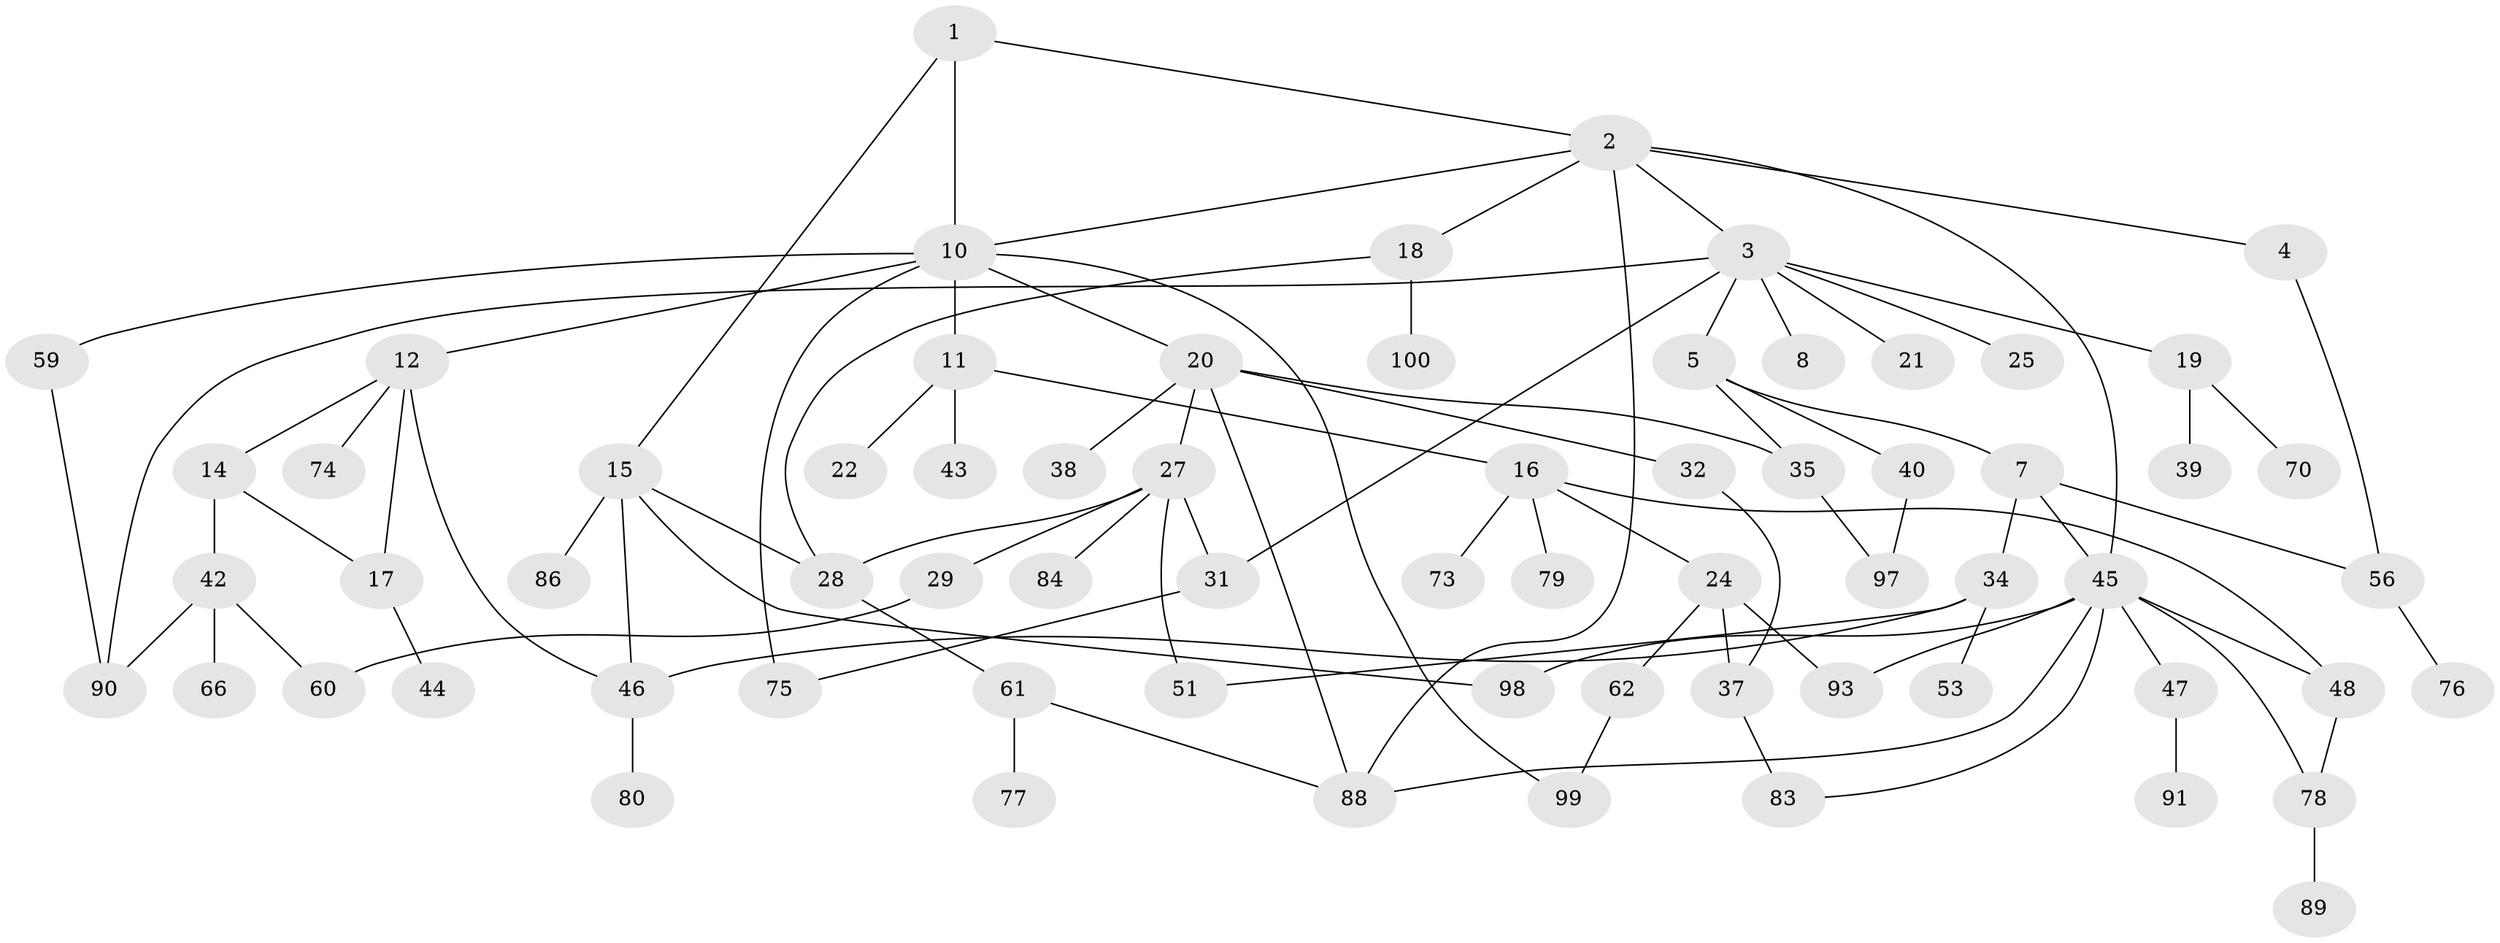 // original degree distribution, {3: 0.2, 7: 0.02, 5: 0.04, 2: 0.32, 9: 0.01, 4: 0.09, 1: 0.29, 6: 0.03}
// Generated by graph-tools (version 1.1) at 2025/54/02/21/25 11:54:43]
// undirected, 68 vertices, 93 edges
graph export_dot {
graph [start="1"]
  node [color=gray90,style=filled];
  1;
  2 [super="+23"];
  3 [super="+6"];
  4;
  5 [super="+26"];
  7 [super="+9"];
  8 [super="+13"];
  10 [super="+55"];
  11;
  12 [super="+49"];
  14;
  15 [super="+33"];
  16 [super="+95"];
  17 [super="+54"];
  18 [super="+68"];
  19 [super="+30"];
  20 [super="+82"];
  21;
  22 [super="+36"];
  24;
  25;
  27 [super="+96"];
  28;
  29 [super="+58"];
  31 [super="+50"];
  32;
  34 [super="+64"];
  35 [super="+52"];
  37 [super="+81"];
  38 [super="+67"];
  39;
  40 [super="+41"];
  42 [super="+57"];
  43;
  44;
  45 [super="+92"];
  46 [super="+63"];
  47;
  48;
  51;
  53 [super="+87"];
  56 [super="+69"];
  59 [super="+72"];
  60;
  61 [super="+65"];
  62 [super="+71"];
  66;
  70;
  73;
  74;
  75;
  76;
  77;
  78 [super="+85"];
  79;
  80;
  83;
  84;
  86;
  88 [super="+94"];
  89;
  90;
  91;
  93;
  97;
  98;
  99;
  100;
  1 -- 2;
  1 -- 10;
  1 -- 15;
  2 -- 3;
  2 -- 4;
  2 -- 18;
  2 -- 88;
  2 -- 45;
  2 -- 10;
  3 -- 5;
  3 -- 31;
  3 -- 90;
  3 -- 19;
  3 -- 21;
  3 -- 8;
  3 -- 25;
  4 -- 56;
  5 -- 7;
  5 -- 35;
  5 -- 40;
  7 -- 56;
  7 -- 34;
  7 -- 45;
  10 -- 11;
  10 -- 12;
  10 -- 20;
  10 -- 59;
  10 -- 75;
  10 -- 99;
  11 -- 16;
  11 -- 22;
  11 -- 43;
  12 -- 14;
  12 -- 46;
  12 -- 74;
  12 -- 17;
  14 -- 17;
  14 -- 42;
  15 -- 86;
  15 -- 98;
  15 -- 28;
  15 -- 46;
  16 -- 24;
  16 -- 48;
  16 -- 73;
  16 -- 79;
  17 -- 44;
  18 -- 28;
  18 -- 100;
  19 -- 70;
  19 -- 39;
  20 -- 27;
  20 -- 32;
  20 -- 38;
  20 -- 88;
  20 -- 35;
  24 -- 62;
  24 -- 93;
  24 -- 37;
  27 -- 29;
  27 -- 51;
  27 -- 84;
  27 -- 28;
  27 -- 31;
  28 -- 61;
  29 -- 60;
  31 -- 75;
  32 -- 37;
  34 -- 53;
  34 -- 46;
  34 -- 51;
  35 -- 97;
  37 -- 83;
  40 -- 97;
  42 -- 90;
  42 -- 60;
  42 -- 66;
  45 -- 47;
  45 -- 78;
  45 -- 48;
  45 -- 98;
  45 -- 88;
  45 -- 83;
  45 -- 93;
  46 -- 80;
  47 -- 91;
  48 -- 78;
  56 -- 76;
  59 -- 90;
  61 -- 77;
  61 -- 88;
  62 -- 99;
  78 -- 89;
}

